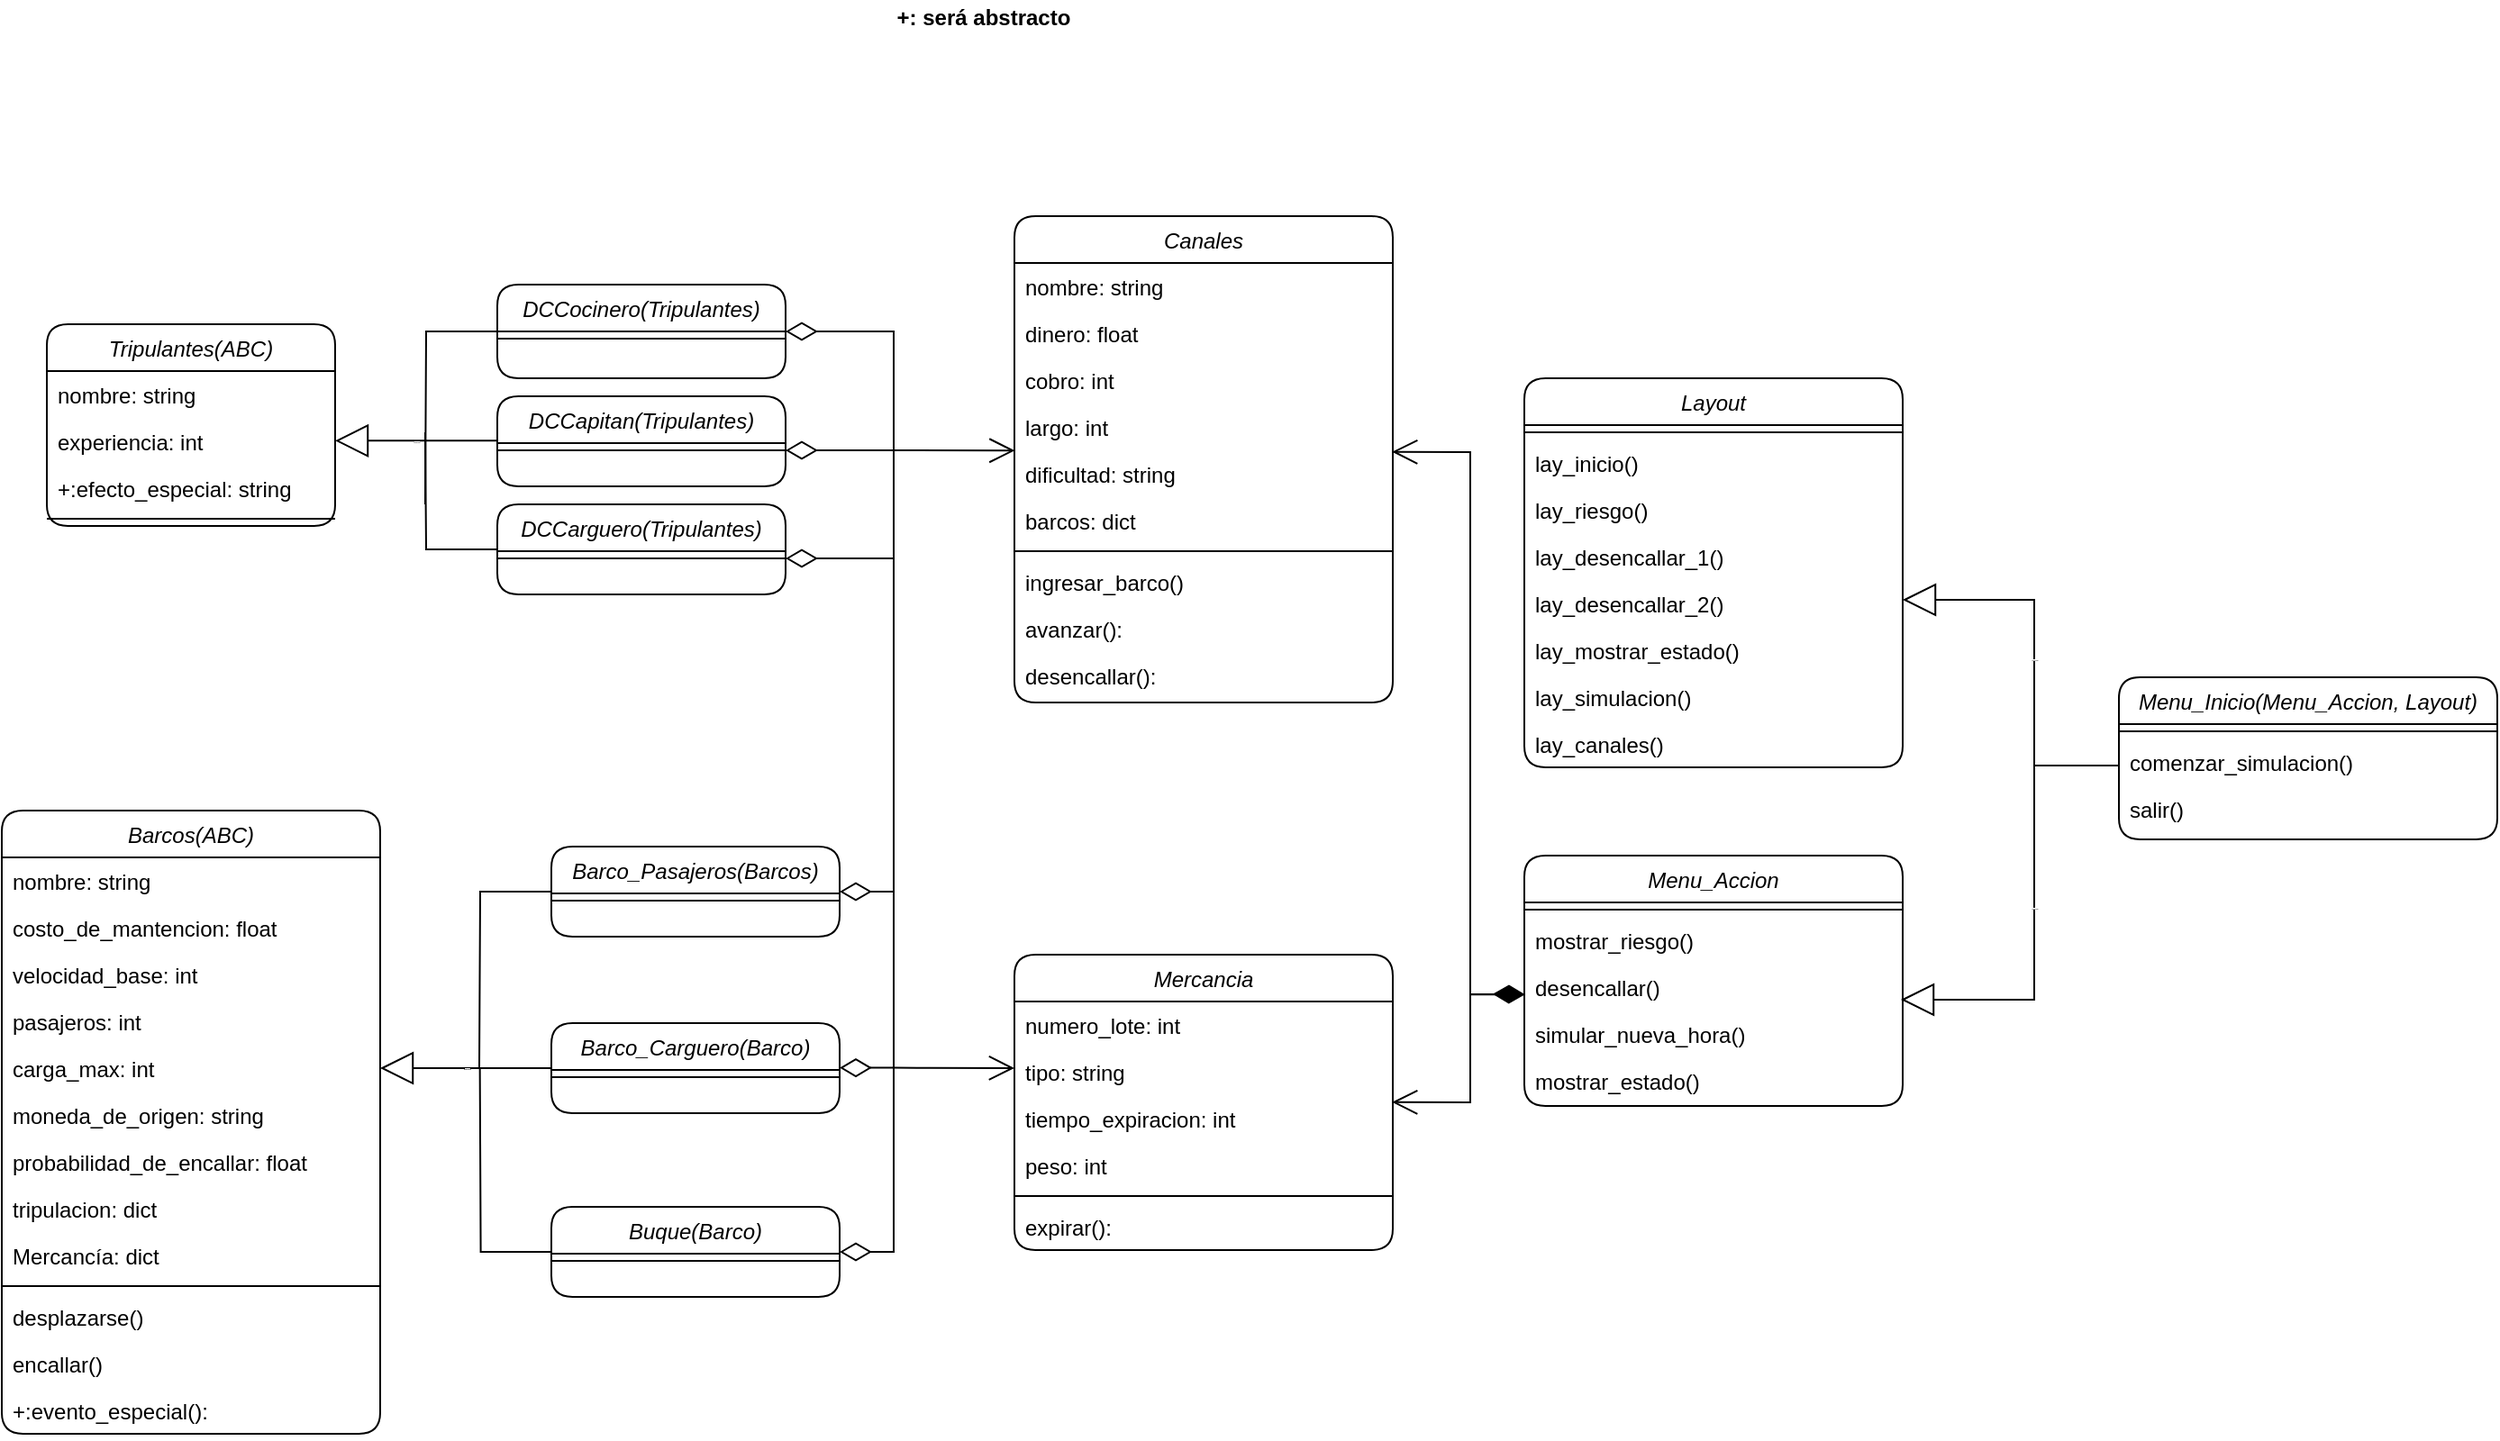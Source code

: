 <mxfile version="14.6.1" type="github">
  <diagram id="C5RBs43oDa-KdzZeNtuy" name="Page-1">
    <mxGraphModel dx="1783" dy="1016" grid="1" gridSize="10" guides="1" tooltips="1" connect="1" arrows="1" fold="1" page="1" pageScale="1" pageWidth="827" pageHeight="1169" math="0" shadow="0">
      <root>
        <mxCell id="WIyWlLk6GJQsqaUBKTNV-0" />
        <mxCell id="WIyWlLk6GJQsqaUBKTNV-1" parent="WIyWlLk6GJQsqaUBKTNV-0" />
        <mxCell id="zkfFHV4jXpPFQw0GAbJ--0" value="Barcos(ABC)" style="swimlane;fontStyle=2;align=center;verticalAlign=top;childLayout=stackLayout;horizontal=1;startSize=26;horizontalStack=0;resizeParent=1;resizeLast=0;collapsible=1;marginBottom=0;shadow=0;strokeWidth=1;rounded=1;" parent="WIyWlLk6GJQsqaUBKTNV-1" vertex="1">
          <mxGeometry x="55" y="480" width="210" height="346" as="geometry">
            <mxRectangle x="220" y="120" width="160" height="26" as="alternateBounds" />
          </mxGeometry>
        </mxCell>
        <mxCell id="zkfFHV4jXpPFQw0GAbJ--1" value="nombre: string" style="text;align=left;verticalAlign=top;spacingLeft=4;spacingRight=4;overflow=hidden;rotatable=0;points=[[0,0.5],[1,0.5]];portConstraint=eastwest;rounded=1;" parent="zkfFHV4jXpPFQw0GAbJ--0" vertex="1">
          <mxGeometry y="26" width="210" height="26" as="geometry" />
        </mxCell>
        <mxCell id="IKZnwQnQ5U1V80NzmOC9-25" value="costo_de_mantencion: float" style="text;align=left;verticalAlign=top;spacingLeft=4;spacingRight=4;overflow=hidden;rotatable=0;points=[[0,0.5],[1,0.5]];portConstraint=eastwest;shadow=0;html=0;rounded=1;" parent="zkfFHV4jXpPFQw0GAbJ--0" vertex="1">
          <mxGeometry y="52" width="210" height="26" as="geometry" />
        </mxCell>
        <mxCell id="zkfFHV4jXpPFQw0GAbJ--2" value="velocidad_base: int&#xa;" style="text;align=left;verticalAlign=top;spacingLeft=4;spacingRight=4;overflow=hidden;rotatable=0;points=[[0,0.5],[1,0.5]];portConstraint=eastwest;shadow=0;html=0;rounded=1;" parent="zkfFHV4jXpPFQw0GAbJ--0" vertex="1">
          <mxGeometry y="78" width="210" height="26" as="geometry" />
        </mxCell>
        <mxCell id="IKZnwQnQ5U1V80NzmOC9-27" value="pasajeros: int&#xa;" style="text;align=left;verticalAlign=top;spacingLeft=4;spacingRight=4;overflow=hidden;rotatable=0;points=[[0,0.5],[1,0.5]];portConstraint=eastwest;shadow=0;html=0;rounded=1;" parent="zkfFHV4jXpPFQw0GAbJ--0" vertex="1">
          <mxGeometry y="104" width="210" height="26" as="geometry" />
        </mxCell>
        <mxCell id="IKZnwQnQ5U1V80NzmOC9-24" value="carga_max: int" style="text;align=left;verticalAlign=top;spacingLeft=4;spacingRight=4;overflow=hidden;rotatable=0;points=[[0,0.5],[1,0.5]];portConstraint=eastwest;shadow=0;html=0;rounded=1;" parent="zkfFHV4jXpPFQw0GAbJ--0" vertex="1">
          <mxGeometry y="130" width="210" height="26" as="geometry" />
        </mxCell>
        <mxCell id="IKZnwQnQ5U1V80NzmOC9-28" value="moneda_de_origen: string" style="text;align=left;verticalAlign=top;spacingLeft=4;spacingRight=4;overflow=hidden;rotatable=0;points=[[0,0.5],[1,0.5]];portConstraint=eastwest;shadow=0;html=0;rounded=1;" parent="zkfFHV4jXpPFQw0GAbJ--0" vertex="1">
          <mxGeometry y="156" width="210" height="26" as="geometry" />
        </mxCell>
        <mxCell id="IKZnwQnQ5U1V80NzmOC9-30" value="probabilidad_de_encallar: float" style="text;align=left;verticalAlign=top;spacingLeft=4;spacingRight=4;overflow=hidden;rotatable=0;points=[[0,0.5],[1,0.5]];portConstraint=eastwest;shadow=0;html=0;rounded=1;" parent="zkfFHV4jXpPFQw0GAbJ--0" vertex="1">
          <mxGeometry y="182" width="210" height="26" as="geometry" />
        </mxCell>
        <mxCell id="IKZnwQnQ5U1V80NzmOC9-29" value="tripulacion: dict" style="text;align=left;verticalAlign=top;spacingLeft=4;spacingRight=4;overflow=hidden;rotatable=0;points=[[0,0.5],[1,0.5]];portConstraint=eastwest;shadow=0;html=0;rounded=1;" parent="zkfFHV4jXpPFQw0GAbJ--0" vertex="1">
          <mxGeometry y="208" width="210" height="26" as="geometry" />
        </mxCell>
        <mxCell id="IKZnwQnQ5U1V80NzmOC9-31" value="Mercancía: dict" style="text;align=left;verticalAlign=top;spacingLeft=4;spacingRight=4;overflow=hidden;rotatable=0;points=[[0,0.5],[1,0.5]];portConstraint=eastwest;shadow=0;html=0;rounded=1;" parent="zkfFHV4jXpPFQw0GAbJ--0" vertex="1">
          <mxGeometry y="234" width="210" height="26" as="geometry" />
        </mxCell>
        <mxCell id="zkfFHV4jXpPFQw0GAbJ--4" value="" style="line;html=1;strokeWidth=1;align=left;verticalAlign=middle;spacingTop=-1;spacingLeft=3;spacingRight=3;rotatable=0;labelPosition=right;points=[];portConstraint=eastwest;rounded=1;" parent="zkfFHV4jXpPFQw0GAbJ--0" vertex="1">
          <mxGeometry y="260" width="210" height="8" as="geometry" />
        </mxCell>
        <mxCell id="zkfFHV4jXpPFQw0GAbJ--5" value="desplazarse()" style="text;align=left;verticalAlign=top;spacingLeft=4;spacingRight=4;overflow=hidden;rotatable=0;points=[[0,0.5],[1,0.5]];portConstraint=eastwest;rounded=1;" parent="zkfFHV4jXpPFQw0GAbJ--0" vertex="1">
          <mxGeometry y="268" width="210" height="26" as="geometry" />
        </mxCell>
        <mxCell id="IKZnwQnQ5U1V80NzmOC9-32" value="encallar()" style="text;align=left;verticalAlign=top;spacingLeft=4;spacingRight=4;overflow=hidden;rotatable=0;points=[[0,0.5],[1,0.5]];portConstraint=eastwest;rounded=1;" parent="zkfFHV4jXpPFQw0GAbJ--0" vertex="1">
          <mxGeometry y="294" width="210" height="26" as="geometry" />
        </mxCell>
        <mxCell id="IKZnwQnQ5U1V80NzmOC9-34" value="+:evento_especial():" style="text;align=left;verticalAlign=top;spacingLeft=4;spacingRight=4;overflow=hidden;rotatable=0;points=[[0,0.5],[1,0.5]];portConstraint=eastwest;rounded=1;" parent="zkfFHV4jXpPFQw0GAbJ--0" vertex="1">
          <mxGeometry y="320" width="210" height="26" as="geometry" />
        </mxCell>
        <mxCell id="IKZnwQnQ5U1V80NzmOC9-1" value="Tripulantes(ABC)" style="swimlane;fontStyle=2;align=center;verticalAlign=top;childLayout=stackLayout;horizontal=1;startSize=26;horizontalStack=0;resizeParent=1;resizeLast=0;collapsible=1;marginBottom=0;shadow=0;strokeWidth=1;rounded=1;" parent="WIyWlLk6GJQsqaUBKTNV-1" vertex="1">
          <mxGeometry x="80" y="210" width="160" height="112" as="geometry">
            <mxRectangle x="220" y="120" width="160" height="26" as="alternateBounds" />
          </mxGeometry>
        </mxCell>
        <mxCell id="IKZnwQnQ5U1V80NzmOC9-2" value="nombre: string " style="text;align=left;verticalAlign=top;spacingLeft=4;spacingRight=4;overflow=hidden;rotatable=0;points=[[0,0.5],[1,0.5]];portConstraint=eastwest;rounded=1;" parent="IKZnwQnQ5U1V80NzmOC9-1" vertex="1">
          <mxGeometry y="26" width="160" height="26" as="geometry" />
        </mxCell>
        <mxCell id="IKZnwQnQ5U1V80NzmOC9-3" value="experiencia: int " style="text;align=left;verticalAlign=top;spacingLeft=4;spacingRight=4;overflow=hidden;rotatable=0;points=[[0,0.5],[1,0.5]];portConstraint=eastwest;shadow=0;html=0;rounded=1;" parent="IKZnwQnQ5U1V80NzmOC9-1" vertex="1">
          <mxGeometry y="52" width="160" height="26" as="geometry" />
        </mxCell>
        <mxCell id="IKZnwQnQ5U1V80NzmOC9-38" value="+:efecto_especial: string " style="text;align=left;verticalAlign=top;spacingLeft=4;spacingRight=4;overflow=hidden;rotatable=0;points=[[0,0.5],[1,0.5]];portConstraint=eastwest;shadow=0;html=0;rounded=1;" parent="IKZnwQnQ5U1V80NzmOC9-1" vertex="1">
          <mxGeometry y="78" width="160" height="26" as="geometry" />
        </mxCell>
        <mxCell id="IKZnwQnQ5U1V80NzmOC9-4" value="" style="line;html=1;strokeWidth=1;align=left;verticalAlign=middle;spacingTop=-1;spacingLeft=3;spacingRight=3;rotatable=0;labelPosition=right;points=[];portConstraint=eastwest;rounded=1;" parent="IKZnwQnQ5U1V80NzmOC9-1" vertex="1">
          <mxGeometry y="104" width="160" height="8" as="geometry" />
        </mxCell>
        <mxCell id="IKZnwQnQ5U1V80NzmOC9-35" value="&lt;b&gt;+: será abstracto&lt;/b&gt;" style="text;html=1;strokeColor=none;fillColor=none;align=center;verticalAlign=middle;whiteSpace=wrap;rounded=1;" parent="WIyWlLk6GJQsqaUBKTNV-1" vertex="1">
          <mxGeometry x="490" y="30" width="220" height="20" as="geometry" />
        </mxCell>
        <mxCell id="IKZnwQnQ5U1V80NzmOC9-39" value="Canales" style="swimlane;fontStyle=2;align=center;verticalAlign=top;childLayout=stackLayout;horizontal=1;startSize=26;horizontalStack=0;resizeParent=1;resizeLast=0;collapsible=1;marginBottom=0;shadow=0;strokeWidth=1;rounded=1;" parent="WIyWlLk6GJQsqaUBKTNV-1" vertex="1">
          <mxGeometry x="617" y="150" width="210" height="270" as="geometry">
            <mxRectangle x="220" y="120" width="160" height="26" as="alternateBounds" />
          </mxGeometry>
        </mxCell>
        <mxCell id="IKZnwQnQ5U1V80NzmOC9-40" value="nombre: string" style="text;align=left;verticalAlign=top;spacingLeft=4;spacingRight=4;overflow=hidden;rotatable=0;points=[[0,0.5],[1,0.5]];portConstraint=eastwest;rounded=1;" parent="IKZnwQnQ5U1V80NzmOC9-39" vertex="1">
          <mxGeometry y="26" width="210" height="26" as="geometry" />
        </mxCell>
        <mxCell id="IKZnwQnQ5U1V80NzmOC9-44" value="dinero: float" style="text;align=left;verticalAlign=top;spacingLeft=4;spacingRight=4;overflow=hidden;rotatable=0;points=[[0,0.5],[1,0.5]];portConstraint=eastwest;shadow=0;html=0;rounded=1;" parent="IKZnwQnQ5U1V80NzmOC9-39" vertex="1">
          <mxGeometry y="52" width="210" height="26" as="geometry" />
        </mxCell>
        <mxCell id="IKZnwQnQ5U1V80NzmOC9-45" value="cobro: int " style="text;align=left;verticalAlign=top;spacingLeft=4;spacingRight=4;overflow=hidden;rotatable=0;points=[[0,0.5],[1,0.5]];portConstraint=eastwest;shadow=0;html=0;rounded=1;" parent="IKZnwQnQ5U1V80NzmOC9-39" vertex="1">
          <mxGeometry y="78" width="210" height="26" as="geometry" />
        </mxCell>
        <mxCell id="IKZnwQnQ5U1V80NzmOC9-46" value="largo: int " style="text;align=left;verticalAlign=top;spacingLeft=4;spacingRight=4;overflow=hidden;rotatable=0;points=[[0,0.5],[1,0.5]];portConstraint=eastwest;shadow=0;html=0;rounded=1;" parent="IKZnwQnQ5U1V80NzmOC9-39" vertex="1">
          <mxGeometry y="104" width="210" height="26" as="geometry" />
        </mxCell>
        <mxCell id="IKZnwQnQ5U1V80NzmOC9-47" value="dificultad: string " style="text;align=left;verticalAlign=top;spacingLeft=4;spacingRight=4;overflow=hidden;rotatable=0;points=[[0,0.5],[1,0.5]];portConstraint=eastwest;shadow=0;html=0;rounded=1;" parent="IKZnwQnQ5U1V80NzmOC9-39" vertex="1">
          <mxGeometry y="130" width="210" height="26" as="geometry" />
        </mxCell>
        <mxCell id="IKZnwQnQ5U1V80NzmOC9-48" value="barcos: dict" style="text;align=left;verticalAlign=top;spacingLeft=4;spacingRight=4;overflow=hidden;rotatable=0;points=[[0,0.5],[1,0.5]];portConstraint=eastwest;shadow=0;html=0;rounded=1;" parent="IKZnwQnQ5U1V80NzmOC9-39" vertex="1">
          <mxGeometry y="156" width="210" height="26" as="geometry" />
        </mxCell>
        <mxCell id="IKZnwQnQ5U1V80NzmOC9-49" value="" style="line;html=1;strokeWidth=1;align=left;verticalAlign=middle;spacingTop=-1;spacingLeft=3;spacingRight=3;rotatable=0;labelPosition=right;points=[];portConstraint=eastwest;rounded=1;" parent="IKZnwQnQ5U1V80NzmOC9-39" vertex="1">
          <mxGeometry y="182" width="210" height="8" as="geometry" />
        </mxCell>
        <mxCell id="IKZnwQnQ5U1V80NzmOC9-50" value="ingresar_barco()" style="text;align=left;verticalAlign=top;spacingLeft=4;spacingRight=4;overflow=hidden;rotatable=0;points=[[0,0.5],[1,0.5]];portConstraint=eastwest;rounded=1;" parent="IKZnwQnQ5U1V80NzmOC9-39" vertex="1">
          <mxGeometry y="190" width="210" height="26" as="geometry" />
        </mxCell>
        <mxCell id="IKZnwQnQ5U1V80NzmOC9-51" value="avanzar():" style="text;align=left;verticalAlign=top;spacingLeft=4;spacingRight=4;overflow=hidden;rotatable=0;points=[[0,0.5],[1,0.5]];portConstraint=eastwest;rounded=1;" parent="IKZnwQnQ5U1V80NzmOC9-39" vertex="1">
          <mxGeometry y="216" width="210" height="26" as="geometry" />
        </mxCell>
        <mxCell id="IKZnwQnQ5U1V80NzmOC9-52" value="desencallar():" style="text;align=left;verticalAlign=top;spacingLeft=4;spacingRight=4;overflow=hidden;rotatable=0;points=[[0,0.5],[1,0.5]];portConstraint=eastwest;rounded=1;" parent="IKZnwQnQ5U1V80NzmOC9-39" vertex="1">
          <mxGeometry y="242" width="210" height="26" as="geometry" />
        </mxCell>
        <mxCell id="IKZnwQnQ5U1V80NzmOC9-53" value="Mercancia" style="swimlane;fontStyle=2;align=center;verticalAlign=top;childLayout=stackLayout;horizontal=1;startSize=26;horizontalStack=0;resizeParent=1;resizeLast=0;collapsible=1;marginBottom=0;shadow=0;strokeWidth=1;rounded=1;" parent="WIyWlLk6GJQsqaUBKTNV-1" vertex="1">
          <mxGeometry x="617" y="560" width="210" height="164" as="geometry">
            <mxRectangle x="220" y="120" width="160" height="26" as="alternateBounds" />
          </mxGeometry>
        </mxCell>
        <mxCell id="IKZnwQnQ5U1V80NzmOC9-54" value="numero_lote: int" style="text;align=left;verticalAlign=top;spacingLeft=4;spacingRight=4;overflow=hidden;rotatable=0;points=[[0,0.5],[1,0.5]];portConstraint=eastwest;rounded=1;" parent="IKZnwQnQ5U1V80NzmOC9-53" vertex="1">
          <mxGeometry y="26" width="210" height="26" as="geometry" />
        </mxCell>
        <mxCell id="IKZnwQnQ5U1V80NzmOC9-55" value="tipo: string" style="text;align=left;verticalAlign=top;spacingLeft=4;spacingRight=4;overflow=hidden;rotatable=0;points=[[0,0.5],[1,0.5]];portConstraint=eastwest;shadow=0;html=0;rounded=1;" parent="IKZnwQnQ5U1V80NzmOC9-53" vertex="1">
          <mxGeometry y="52" width="210" height="26" as="geometry" />
        </mxCell>
        <mxCell id="IKZnwQnQ5U1V80NzmOC9-56" value="tiempo_expiracion: int " style="text;align=left;verticalAlign=top;spacingLeft=4;spacingRight=4;overflow=hidden;rotatable=0;points=[[0,0.5],[1,0.5]];portConstraint=eastwest;shadow=0;html=0;rounded=1;" parent="IKZnwQnQ5U1V80NzmOC9-53" vertex="1">
          <mxGeometry y="78" width="210" height="26" as="geometry" />
        </mxCell>
        <mxCell id="IKZnwQnQ5U1V80NzmOC9-57" value="peso: int " style="text;align=left;verticalAlign=top;spacingLeft=4;spacingRight=4;overflow=hidden;rotatable=0;points=[[0,0.5],[1,0.5]];portConstraint=eastwest;shadow=0;html=0;rounded=1;" parent="IKZnwQnQ5U1V80NzmOC9-53" vertex="1">
          <mxGeometry y="104" width="210" height="26" as="geometry" />
        </mxCell>
        <mxCell id="IKZnwQnQ5U1V80NzmOC9-60" value="" style="line;html=1;strokeWidth=1;align=left;verticalAlign=middle;spacingTop=-1;spacingLeft=3;spacingRight=3;rotatable=0;labelPosition=right;points=[];portConstraint=eastwest;rounded=1;" parent="IKZnwQnQ5U1V80NzmOC9-53" vertex="1">
          <mxGeometry y="130" width="210" height="8" as="geometry" />
        </mxCell>
        <mxCell id="IKZnwQnQ5U1V80NzmOC9-61" value="expirar():" style="text;align=left;verticalAlign=top;spacingLeft=4;spacingRight=4;overflow=hidden;rotatable=0;points=[[0,0.5],[1,0.5]];portConstraint=eastwest;rounded=1;" parent="IKZnwQnQ5U1V80NzmOC9-53" vertex="1">
          <mxGeometry y="138" width="210" height="26" as="geometry" />
        </mxCell>
        <mxCell id="U39bz-UUbcXtJKOMKRBd-29" style="edgeStyle=orthogonalEdgeStyle;rounded=0;orthogonalLoop=1;jettySize=auto;html=1;endArrow=none;endFill=0;" edge="1" parent="WIyWlLk6GJQsqaUBKTNV-1" source="IKZnwQnQ5U1V80NzmOC9-64">
          <mxGeometry relative="1" as="geometry">
            <mxPoint x="290.0" y="310.0" as="targetPoint" />
          </mxGeometry>
        </mxCell>
        <mxCell id="U39bz-UUbcXtJKOMKRBd-77" style="edgeStyle=orthogonalEdgeStyle;rounded=0;orthogonalLoop=1;jettySize=auto;html=1;fontColor=none;startArrow=diamondThin;startFill=0;endArrow=none;endFill=0;startSize=15;" edge="1" parent="WIyWlLk6GJQsqaUBKTNV-1" source="IKZnwQnQ5U1V80NzmOC9-64">
          <mxGeometry relative="1" as="geometry">
            <mxPoint x="540" y="280" as="targetPoint" />
            <Array as="points">
              <mxPoint x="550" y="214" />
              <mxPoint x="550" y="280" />
            </Array>
          </mxGeometry>
        </mxCell>
        <mxCell id="IKZnwQnQ5U1V80NzmOC9-64" value="DCCocinero(Tripulantes)" style="swimlane;fontStyle=2;align=center;verticalAlign=top;childLayout=stackLayout;horizontal=1;startSize=26;horizontalStack=0;resizeParent=1;resizeLast=0;collapsible=1;marginBottom=0;shadow=0;strokeWidth=1;rounded=1;" parent="WIyWlLk6GJQsqaUBKTNV-1" vertex="1">
          <mxGeometry x="330" y="188" width="160" height="52" as="geometry">
            <mxRectangle x="220" y="120" width="160" height="26" as="alternateBounds" />
          </mxGeometry>
        </mxCell>
        <mxCell id="IKZnwQnQ5U1V80NzmOC9-68" value="" style="line;html=1;strokeWidth=1;align=left;verticalAlign=middle;spacingTop=-1;spacingLeft=3;spacingRight=3;rotatable=0;labelPosition=right;points=[];portConstraint=eastwest;rounded=1;" parent="IKZnwQnQ5U1V80NzmOC9-64" vertex="1">
          <mxGeometry y="26" width="160" height="8" as="geometry" />
        </mxCell>
        <mxCell id="U39bz-UUbcXtJKOMKRBd-28" style="edgeStyle=orthogonalEdgeStyle;rounded=0;orthogonalLoop=1;jettySize=auto;html=1;endArrow=none;endFill=0;" edge="1" parent="WIyWlLk6GJQsqaUBKTNV-1" source="IKZnwQnQ5U1V80NzmOC9-69">
          <mxGeometry relative="1" as="geometry">
            <mxPoint x="290.0" y="270" as="targetPoint" />
          </mxGeometry>
        </mxCell>
        <mxCell id="IKZnwQnQ5U1V80NzmOC9-69" value="DCCarguero(Tripulantes)" style="swimlane;fontStyle=2;align=center;verticalAlign=top;childLayout=stackLayout;horizontal=1;startSize=26;horizontalStack=0;resizeParent=1;resizeLast=0;collapsible=1;marginBottom=0;shadow=0;strokeWidth=1;rounded=1;" parent="WIyWlLk6GJQsqaUBKTNV-1" vertex="1">
          <mxGeometry x="330" y="310" width="160" height="50" as="geometry">
            <mxRectangle x="220" y="120" width="160" height="26" as="alternateBounds" />
          </mxGeometry>
        </mxCell>
        <mxCell id="IKZnwQnQ5U1V80NzmOC9-73" value="" style="line;html=1;strokeWidth=1;align=left;verticalAlign=middle;spacingTop=-1;spacingLeft=3;spacingRight=3;rotatable=0;labelPosition=right;points=[];portConstraint=eastwest;rounded=1;" parent="IKZnwQnQ5U1V80NzmOC9-69" vertex="1">
          <mxGeometry y="26" width="160" height="8" as="geometry" />
        </mxCell>
        <mxCell id="IKZnwQnQ5U1V80NzmOC9-74" value="DCCapitan(Tripulantes)" style="swimlane;fontStyle=2;align=center;verticalAlign=top;childLayout=stackLayout;horizontal=1;startSize=26;horizontalStack=0;resizeParent=1;resizeLast=0;collapsible=1;marginBottom=0;shadow=0;strokeWidth=1;rounded=1;" parent="WIyWlLk6GJQsqaUBKTNV-1" vertex="1">
          <mxGeometry x="330" y="250" width="160" height="50" as="geometry">
            <mxRectangle x="220" y="120" width="160" height="26" as="alternateBounds" />
          </mxGeometry>
        </mxCell>
        <mxCell id="IKZnwQnQ5U1V80NzmOC9-78" value="" style="line;html=1;strokeWidth=1;align=left;verticalAlign=middle;spacingTop=-1;spacingLeft=3;spacingRight=3;rotatable=0;labelPosition=right;points=[];portConstraint=eastwest;rounded=1;" parent="IKZnwQnQ5U1V80NzmOC9-74" vertex="1">
          <mxGeometry y="26" width="160" height="8" as="geometry" />
        </mxCell>
        <mxCell id="U39bz-UUbcXtJKOMKRBd-27" style="edgeStyle=orthogonalEdgeStyle;rounded=0;orthogonalLoop=1;jettySize=auto;html=1;endArrow=none;endFill=0;" edge="1" parent="WIyWlLk6GJQsqaUBKTNV-1" source="ywf7MmyH6Vqb8qdz_fEX-0">
          <mxGeometry relative="1" as="geometry">
            <mxPoint x="320" y="623" as="targetPoint" />
          </mxGeometry>
        </mxCell>
        <mxCell id="U39bz-UUbcXtJKOMKRBd-79" style="edgeStyle=orthogonalEdgeStyle;rounded=0;orthogonalLoop=1;jettySize=auto;html=1;fontColor=none;startArrow=diamondThin;startFill=0;endArrow=none;endFill=0;startSize=15;" edge="1" parent="WIyWlLk6GJQsqaUBKTNV-1" source="ywf7MmyH6Vqb8qdz_fEX-0">
          <mxGeometry relative="1" as="geometry">
            <mxPoint x="540" y="340" as="targetPoint" />
            <Array as="points">
              <mxPoint x="550" y="525" />
              <mxPoint x="550" y="340" />
            </Array>
          </mxGeometry>
        </mxCell>
        <mxCell id="ywf7MmyH6Vqb8qdz_fEX-0" value="Barco_Pasajeros(Barcos)" style="swimlane;fontStyle=2;align=center;verticalAlign=top;childLayout=stackLayout;horizontal=1;startSize=26;horizontalStack=0;resizeParent=1;resizeLast=0;collapsible=1;marginBottom=0;shadow=0;strokeWidth=1;rounded=1;" parent="WIyWlLk6GJQsqaUBKTNV-1" vertex="1">
          <mxGeometry x="360" y="500" width="160" height="50" as="geometry">
            <mxRectangle x="220" y="120" width="160" height="26" as="alternateBounds" />
          </mxGeometry>
        </mxCell>
        <mxCell id="ywf7MmyH6Vqb8qdz_fEX-1" value="" style="line;html=1;strokeWidth=1;align=left;verticalAlign=middle;spacingTop=-1;spacingLeft=3;spacingRight=3;rotatable=0;labelPosition=right;points=[];portConstraint=eastwest;rounded=1;" parent="ywf7MmyH6Vqb8qdz_fEX-0" vertex="1">
          <mxGeometry y="26" width="160" height="8" as="geometry" />
        </mxCell>
        <mxCell id="U39bz-UUbcXtJKOMKRBd-80" style="edgeStyle=orthogonalEdgeStyle;rounded=0;orthogonalLoop=1;jettySize=auto;html=1;fontColor=none;startArrow=none;startFill=0;endArrow=none;endFill=0;" edge="1" parent="WIyWlLk6GJQsqaUBKTNV-1">
          <mxGeometry relative="1" as="geometry">
            <mxPoint x="550" y="490" as="targetPoint" />
            <mxPoint x="550" y="623" as="sourcePoint" />
            <Array as="points">
              <mxPoint x="550" y="623" />
              <mxPoint x="550" y="510" />
            </Array>
          </mxGeometry>
        </mxCell>
        <mxCell id="ywf7MmyH6Vqb8qdz_fEX-2" value="Barco_Carguero(Barco)" style="swimlane;fontStyle=2;align=center;verticalAlign=top;childLayout=stackLayout;horizontal=1;startSize=26;horizontalStack=0;resizeParent=1;resizeLast=0;collapsible=1;marginBottom=0;shadow=0;strokeWidth=1;rounded=1;" parent="WIyWlLk6GJQsqaUBKTNV-1" vertex="1">
          <mxGeometry x="360" y="598" width="160" height="50" as="geometry">
            <mxRectangle x="220" y="120" width="160" height="26" as="alternateBounds" />
          </mxGeometry>
        </mxCell>
        <mxCell id="ywf7MmyH6Vqb8qdz_fEX-3" value="" style="line;html=1;strokeWidth=1;align=left;verticalAlign=middle;spacingTop=-1;spacingLeft=3;spacingRight=3;rotatable=0;labelPosition=right;points=[];portConstraint=eastwest;rounded=1;" parent="ywf7MmyH6Vqb8qdz_fEX-2" vertex="1">
          <mxGeometry y="26" width="160" height="8" as="geometry" />
        </mxCell>
        <mxCell id="U39bz-UUbcXtJKOMKRBd-26" style="edgeStyle=orthogonalEdgeStyle;rounded=0;orthogonalLoop=1;jettySize=auto;html=1;endArrow=none;endFill=0;" edge="1" parent="WIyWlLk6GJQsqaUBKTNV-1" source="ywf7MmyH6Vqb8qdz_fEX-5">
          <mxGeometry relative="1" as="geometry">
            <mxPoint x="320.326" y="622.632" as="targetPoint" />
          </mxGeometry>
        </mxCell>
        <mxCell id="U39bz-UUbcXtJKOMKRBd-81" style="edgeStyle=orthogonalEdgeStyle;rounded=0;orthogonalLoop=1;jettySize=auto;html=1;fontColor=none;startArrow=diamondThin;startFill=0;endArrow=none;endFill=0;startSize=15;" edge="1" parent="WIyWlLk6GJQsqaUBKTNV-1" source="ywf7MmyH6Vqb8qdz_fEX-5">
          <mxGeometry relative="1" as="geometry">
            <mxPoint x="550" y="590" as="targetPoint" />
            <Array as="points">
              <mxPoint x="550" y="725" />
              <mxPoint x="550" y="600" />
            </Array>
          </mxGeometry>
        </mxCell>
        <mxCell id="ywf7MmyH6Vqb8qdz_fEX-5" value="Buque(Barco)" style="swimlane;fontStyle=2;align=center;verticalAlign=top;childLayout=stackLayout;horizontal=1;startSize=26;horizontalStack=0;resizeParent=1;resizeLast=0;collapsible=1;marginBottom=0;shadow=0;strokeWidth=1;rounded=1;" parent="WIyWlLk6GJQsqaUBKTNV-1" vertex="1">
          <mxGeometry x="360" y="700" width="160" height="50" as="geometry">
            <mxRectangle x="220" y="120" width="160" height="26" as="alternateBounds" />
          </mxGeometry>
        </mxCell>
        <mxCell id="ywf7MmyH6Vqb8qdz_fEX-6" value="" style="line;html=1;strokeWidth=1;align=left;verticalAlign=middle;spacingTop=-1;spacingLeft=3;spacingRight=3;rotatable=0;labelPosition=right;points=[];portConstraint=eastwest;rounded=1;" parent="ywf7MmyH6Vqb8qdz_fEX-5" vertex="1">
          <mxGeometry y="26" width="160" height="8" as="geometry" />
        </mxCell>
        <mxCell id="ywf7MmyH6Vqb8qdz_fEX-17" value="Extends" style="endArrow=block;endSize=16;endFill=0;html=1;fontSize=1;fontStyle=1;exitX=0;exitY=0.5;exitDx=0;exitDy=0;entryX=1;entryY=0.5;entryDx=0;entryDy=0;" parent="WIyWlLk6GJQsqaUBKTNV-1" edge="1" target="IKZnwQnQ5U1V80NzmOC9-24" source="ywf7MmyH6Vqb8qdz_fEX-2">
          <mxGeometry width="160" relative="1" as="geometry">
            <mxPoint x="265" y="622.5" as="sourcePoint" />
            <mxPoint x="290" y="690" as="targetPoint" />
          </mxGeometry>
        </mxCell>
        <mxCell id="ywf7MmyH6Vqb8qdz_fEX-22" value="Extends" style="endArrow=block;endSize=16;endFill=0;html=1;fontSize=1;" parent="WIyWlLk6GJQsqaUBKTNV-1" edge="1">
          <mxGeometry width="160" relative="1" as="geometry">
            <mxPoint x="330" y="274.66" as="sourcePoint" />
            <mxPoint x="240" y="274.66" as="targetPoint" />
          </mxGeometry>
        </mxCell>
        <mxCell id="U39bz-UUbcXtJKOMKRBd-4" value="Menu_Inicio(Menu_Accion, Layout)" style="swimlane;fontStyle=2;align=center;verticalAlign=top;childLayout=stackLayout;horizontal=1;startSize=26;horizontalStack=0;resizeParent=1;resizeLast=0;collapsible=1;marginBottom=0;shadow=0;strokeWidth=1;rounded=1;" vertex="1" parent="WIyWlLk6GJQsqaUBKTNV-1">
          <mxGeometry x="1230" y="406" width="210" height="90" as="geometry">
            <mxRectangle x="220" y="120" width="160" height="26" as="alternateBounds" />
          </mxGeometry>
        </mxCell>
        <mxCell id="U39bz-UUbcXtJKOMKRBd-9" value="" style="line;html=1;strokeWidth=1;align=left;verticalAlign=middle;spacingTop=-1;spacingLeft=3;spacingRight=3;rotatable=0;labelPosition=right;points=[];portConstraint=eastwest;rounded=1;" vertex="1" parent="U39bz-UUbcXtJKOMKRBd-4">
          <mxGeometry y="26" width="210" height="8" as="geometry" />
        </mxCell>
        <mxCell id="U39bz-UUbcXtJKOMKRBd-10" value="comenzar_simulacion()" style="text;align=left;verticalAlign=top;spacingLeft=4;spacingRight=4;overflow=hidden;rotatable=0;points=[[0,0.5],[1,0.5]];portConstraint=eastwest;rounded=1;" vertex="1" parent="U39bz-UUbcXtJKOMKRBd-4">
          <mxGeometry y="34" width="210" height="26" as="geometry" />
        </mxCell>
        <mxCell id="U39bz-UUbcXtJKOMKRBd-30" value="salir()" style="text;align=left;verticalAlign=top;spacingLeft=4;spacingRight=4;overflow=hidden;rotatable=0;points=[[0,0.5],[1,0.5]];portConstraint=eastwest;rounded=1;" vertex="1" parent="U39bz-UUbcXtJKOMKRBd-4">
          <mxGeometry y="60" width="210" height="26" as="geometry" />
        </mxCell>
        <mxCell id="U39bz-UUbcXtJKOMKRBd-11" value="Layout" style="swimlane;fontStyle=2;align=center;verticalAlign=top;childLayout=stackLayout;horizontal=1;startSize=26;horizontalStack=0;resizeParent=1;resizeLast=0;collapsible=1;marginBottom=0;shadow=0;strokeWidth=1;rounded=1;" vertex="1" parent="WIyWlLk6GJQsqaUBKTNV-1">
          <mxGeometry x="900" y="240" width="210" height="216" as="geometry">
            <mxRectangle x="220" y="120" width="160" height="26" as="alternateBounds" />
          </mxGeometry>
        </mxCell>
        <mxCell id="U39bz-UUbcXtJKOMKRBd-16" value="" style="line;html=1;strokeWidth=1;align=left;verticalAlign=middle;spacingTop=-1;spacingLeft=3;spacingRight=3;rotatable=0;labelPosition=right;points=[];portConstraint=eastwest;rounded=1;" vertex="1" parent="U39bz-UUbcXtJKOMKRBd-11">
          <mxGeometry y="26" width="210" height="8" as="geometry" />
        </mxCell>
        <mxCell id="U39bz-UUbcXtJKOMKRBd-17" value="lay_inicio()" style="text;align=left;verticalAlign=top;spacingLeft=4;spacingRight=4;overflow=hidden;rotatable=0;points=[[0,0.5],[1,0.5]];portConstraint=eastwest;rounded=1;" vertex="1" parent="U39bz-UUbcXtJKOMKRBd-11">
          <mxGeometry y="34" width="210" height="26" as="geometry" />
        </mxCell>
        <mxCell id="U39bz-UUbcXtJKOMKRBd-34" value="lay_riesgo()" style="text;align=left;verticalAlign=top;spacingLeft=4;spacingRight=4;overflow=hidden;rotatable=0;points=[[0,0.5],[1,0.5]];portConstraint=eastwest;rounded=1;" vertex="1" parent="U39bz-UUbcXtJKOMKRBd-11">
          <mxGeometry y="60" width="210" height="26" as="geometry" />
        </mxCell>
        <mxCell id="U39bz-UUbcXtJKOMKRBd-38" value="lay_desencallar_1()" style="text;align=left;verticalAlign=top;spacingLeft=4;spacingRight=4;overflow=hidden;rotatable=0;points=[[0,0.5],[1,0.5]];portConstraint=eastwest;rounded=1;" vertex="1" parent="U39bz-UUbcXtJKOMKRBd-11">
          <mxGeometry y="86" width="210" height="26" as="geometry" />
        </mxCell>
        <mxCell id="U39bz-UUbcXtJKOMKRBd-39" value="lay_desencallar_2()" style="text;align=left;verticalAlign=top;spacingLeft=4;spacingRight=4;overflow=hidden;rotatable=0;points=[[0,0.5],[1,0.5]];portConstraint=eastwest;rounded=1;" vertex="1" parent="U39bz-UUbcXtJKOMKRBd-11">
          <mxGeometry y="112" width="210" height="26" as="geometry" />
        </mxCell>
        <mxCell id="U39bz-UUbcXtJKOMKRBd-41" value="lay_mostrar_estado()" style="text;align=left;verticalAlign=top;spacingLeft=4;spacingRight=4;overflow=hidden;rotatable=0;points=[[0,0.5],[1,0.5]];portConstraint=eastwest;rounded=1;" vertex="1" parent="U39bz-UUbcXtJKOMKRBd-11">
          <mxGeometry y="138" width="210" height="26" as="geometry" />
        </mxCell>
        <mxCell id="U39bz-UUbcXtJKOMKRBd-43" value="lay_simulacion()" style="text;align=left;verticalAlign=top;spacingLeft=4;spacingRight=4;overflow=hidden;rotatable=0;points=[[0,0.5],[1,0.5]];portConstraint=eastwest;rounded=1;" vertex="1" parent="U39bz-UUbcXtJKOMKRBd-11">
          <mxGeometry y="164" width="210" height="26" as="geometry" />
        </mxCell>
        <mxCell id="U39bz-UUbcXtJKOMKRBd-71" value="lay_canales()" style="text;align=left;verticalAlign=top;spacingLeft=4;spacingRight=4;overflow=hidden;rotatable=0;points=[[0,0.5],[1,0.5]];portConstraint=eastwest;rounded=1;" vertex="1" parent="U39bz-UUbcXtJKOMKRBd-11">
          <mxGeometry y="190" width="210" height="26" as="geometry" />
        </mxCell>
        <mxCell id="U39bz-UUbcXtJKOMKRBd-18" value="Menu_Accion" style="swimlane;fontStyle=2;align=center;verticalAlign=top;childLayout=stackLayout;horizontal=1;startSize=26;horizontalStack=0;resizeParent=1;resizeLast=0;collapsible=1;marginBottom=0;shadow=0;strokeWidth=1;rounded=1;" vertex="1" parent="WIyWlLk6GJQsqaUBKTNV-1">
          <mxGeometry x="900" y="505" width="210" height="139" as="geometry">
            <mxRectangle x="220" y="120" width="160" height="26" as="alternateBounds" />
          </mxGeometry>
        </mxCell>
        <mxCell id="U39bz-UUbcXtJKOMKRBd-23" value="" style="line;html=1;strokeWidth=1;align=left;verticalAlign=middle;spacingTop=-1;spacingLeft=3;spacingRight=3;rotatable=0;labelPosition=right;points=[];portConstraint=eastwest;rounded=1;" vertex="1" parent="U39bz-UUbcXtJKOMKRBd-18">
          <mxGeometry y="26" width="210" height="8" as="geometry" />
        </mxCell>
        <mxCell id="U39bz-UUbcXtJKOMKRBd-24" value="mostrar_riesgo()" style="text;align=left;verticalAlign=top;spacingLeft=4;spacingRight=4;overflow=hidden;rotatable=0;points=[[0,0.5],[1,0.5]];portConstraint=eastwest;rounded=1;" vertex="1" parent="U39bz-UUbcXtJKOMKRBd-18">
          <mxGeometry y="34" width="210" height="26" as="geometry" />
        </mxCell>
        <mxCell id="U39bz-UUbcXtJKOMKRBd-35" value="desencallar()" style="text;align=left;verticalAlign=top;spacingLeft=4;spacingRight=4;overflow=hidden;rotatable=0;points=[[0,0.5],[1,0.5]];portConstraint=eastwest;rounded=1;" vertex="1" parent="U39bz-UUbcXtJKOMKRBd-18">
          <mxGeometry y="60" width="210" height="26" as="geometry" />
        </mxCell>
        <mxCell id="U39bz-UUbcXtJKOMKRBd-36" value="simular_nueva_hora()" style="text;align=left;verticalAlign=top;spacingLeft=4;spacingRight=4;overflow=hidden;rotatable=0;points=[[0,0.5],[1,0.5]];portConstraint=eastwest;rounded=1;" vertex="1" parent="U39bz-UUbcXtJKOMKRBd-18">
          <mxGeometry y="86" width="210" height="26" as="geometry" />
        </mxCell>
        <mxCell id="U39bz-UUbcXtJKOMKRBd-37" value="mostrar_estado()" style="text;align=left;verticalAlign=top;spacingLeft=4;spacingRight=4;overflow=hidden;rotatable=0;points=[[0,0.5],[1,0.5]];portConstraint=eastwest;rounded=1;" vertex="1" parent="U39bz-UUbcXtJKOMKRBd-18">
          <mxGeometry y="112" width="210" height="26" as="geometry" />
        </mxCell>
        <mxCell id="U39bz-UUbcXtJKOMKRBd-31" value="Extends" style="endArrow=block;endSize=16;endFill=0;html=1;fontSize=1;rounded=0;" edge="1" parent="WIyWlLk6GJQsqaUBKTNV-1">
          <mxGeometry width="160" relative="1" as="geometry">
            <mxPoint x="1229" y="455" as="sourcePoint" />
            <mxPoint x="1109" y="585" as="targetPoint" />
            <Array as="points">
              <mxPoint x="1183" y="455" />
              <mxPoint x="1183" y="585" />
            </Array>
          </mxGeometry>
        </mxCell>
        <mxCell id="U39bz-UUbcXtJKOMKRBd-33" value="Extends" style="endArrow=block;endSize=16;endFill=0;html=1;fontSize=1;rounded=0;" edge="1" parent="WIyWlLk6GJQsqaUBKTNV-1">
          <mxGeometry width="160" relative="1" as="geometry">
            <mxPoint x="1230" y="455" as="sourcePoint" />
            <mxPoint x="1110" y="363" as="targetPoint" />
            <Array as="points">
              <mxPoint x="1183" y="455" />
              <mxPoint x="1183" y="363" />
            </Array>
          </mxGeometry>
        </mxCell>
        <mxCell id="U39bz-UUbcXtJKOMKRBd-72" value="" style="endArrow=open;endFill=1;endSize=12;html=1;exitX=-0.003;exitY=0.66;exitDx=0;exitDy=0;exitPerimeter=0;entryX=0.998;entryY=0.151;entryDx=0;entryDy=0;entryPerimeter=0;rounded=0;" edge="1" parent="WIyWlLk6GJQsqaUBKTNV-1" source="U39bz-UUbcXtJKOMKRBd-35" target="IKZnwQnQ5U1V80NzmOC9-56">
          <mxGeometry width="160" relative="1" as="geometry">
            <mxPoint x="810" y="460" as="sourcePoint" />
            <mxPoint x="800" y="500" as="targetPoint" />
            <Array as="points">
              <mxPoint x="870" y="582" />
              <mxPoint x="870" y="642" />
            </Array>
          </mxGeometry>
        </mxCell>
        <mxCell id="U39bz-UUbcXtJKOMKRBd-74" value="" style="endArrow=open;endFill=1;endSize=12;html=1;entryX=0.998;entryY=1.033;entryDx=0;entryDy=0;rounded=0;entryPerimeter=0;" edge="1" parent="WIyWlLk6GJQsqaUBKTNV-1" target="IKZnwQnQ5U1V80NzmOC9-46">
          <mxGeometry width="160" relative="1" as="geometry">
            <mxPoint x="870" y="600" as="sourcePoint" />
            <mxPoint x="836.58" y="651.926" as="targetPoint" />
            <Array as="points">
              <mxPoint x="870" y="330" />
              <mxPoint x="870" y="281" />
            </Array>
          </mxGeometry>
        </mxCell>
        <mxCell id="U39bz-UUbcXtJKOMKRBd-75" value="" style="endArrow=diamondThin;endFill=1;endSize=15;html=1;entryX=0.002;entryY=0.658;entryDx=0;entryDy=0;entryPerimeter=0;fontSize=5;" edge="1" parent="WIyWlLk6GJQsqaUBKTNV-1" target="U39bz-UUbcXtJKOMKRBd-35">
          <mxGeometry width="160" relative="1" as="geometry">
            <mxPoint x="870" y="582" as="sourcePoint" />
            <mxPoint x="899" y="582" as="targetPoint" />
            <Array as="points">
              <mxPoint x="890" y="582" />
            </Array>
          </mxGeometry>
        </mxCell>
        <mxCell id="U39bz-UUbcXtJKOMKRBd-76" value="1" style="endArrow=open;html=1;endSize=12;startArrow=diamondThin;startSize=15;startFill=0;edgeStyle=orthogonalEdgeStyle;align=left;verticalAlign=bottom;noLabel=1;fontColor=none;entryX=0.001;entryY=0.006;entryDx=0;entryDy=0;entryPerimeter=0;" edge="1" parent="WIyWlLk6GJQsqaUBKTNV-1" target="IKZnwQnQ5U1V80NzmOC9-47">
          <mxGeometry x="-1" y="3" relative="1" as="geometry">
            <mxPoint x="490" y="280" as="sourcePoint" />
            <mxPoint x="610" y="280" as="targetPoint" />
            <Array as="points">
              <mxPoint x="530" y="280" />
            </Array>
          </mxGeometry>
        </mxCell>
        <mxCell id="U39bz-UUbcXtJKOMKRBd-78" style="edgeStyle=orthogonalEdgeStyle;rounded=0;orthogonalLoop=1;jettySize=auto;html=1;fontColor=none;startArrow=diamondThin;startFill=0;endArrow=none;endFill=0;startSize=15;" edge="1" parent="WIyWlLk6GJQsqaUBKTNV-1" source="IKZnwQnQ5U1V80NzmOC9-73">
          <mxGeometry relative="1" as="geometry">
            <mxPoint x="540" y="280" as="targetPoint" />
            <Array as="points">
              <mxPoint x="550" y="340" />
              <mxPoint x="550" y="280" />
            </Array>
          </mxGeometry>
        </mxCell>
        <mxCell id="U39bz-UUbcXtJKOMKRBd-82" value="1" style="endArrow=open;html=1;endSize=12;startArrow=diamondThin;startSize=15;startFill=0;edgeStyle=orthogonalEdgeStyle;align=left;verticalAlign=bottom;noLabel=1;fontColor=none;" edge="1" parent="WIyWlLk6GJQsqaUBKTNV-1">
          <mxGeometry x="-1" y="3" relative="1" as="geometry">
            <mxPoint x="520" y="622.8" as="sourcePoint" />
            <mxPoint x="617" y="623" as="targetPoint" />
            <Array as="points">
              <mxPoint x="560" y="622.8" />
            </Array>
          </mxGeometry>
        </mxCell>
      </root>
    </mxGraphModel>
  </diagram>
</mxfile>
